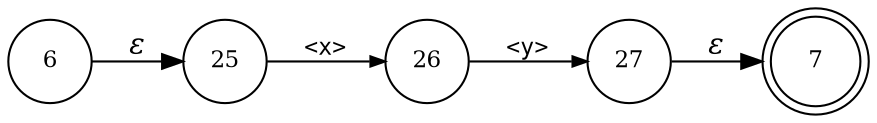 digraph ATN {
rankdir=LR;
s7[fontsize=11, label="7", shape=doublecircle, fixedsize=true, width=.6];
s6[fontsize=11,label="6", shape=circle, fixedsize=true, width=.55, peripheries=1];
s25[fontsize=11,label="25", shape=circle, fixedsize=true, width=.55, peripheries=1];
s26[fontsize=11,label="26", shape=circle, fixedsize=true, width=.55, peripheries=1];
s27[fontsize=11,label="27", shape=circle, fixedsize=true, width=.55, peripheries=1];
s6 -> s25 [fontname="Times-Italic", label="&epsilon;"];
s25 -> s26 [fontsize=11, fontname="Courier", arrowsize=.7, label = "<x>", arrowhead = normal];
s26 -> s27 [fontsize=11, fontname="Courier", arrowsize=.7, label = "<y>", arrowhead = normal];
s27 -> s7 [fontname="Times-Italic", label="&epsilon;"];
}